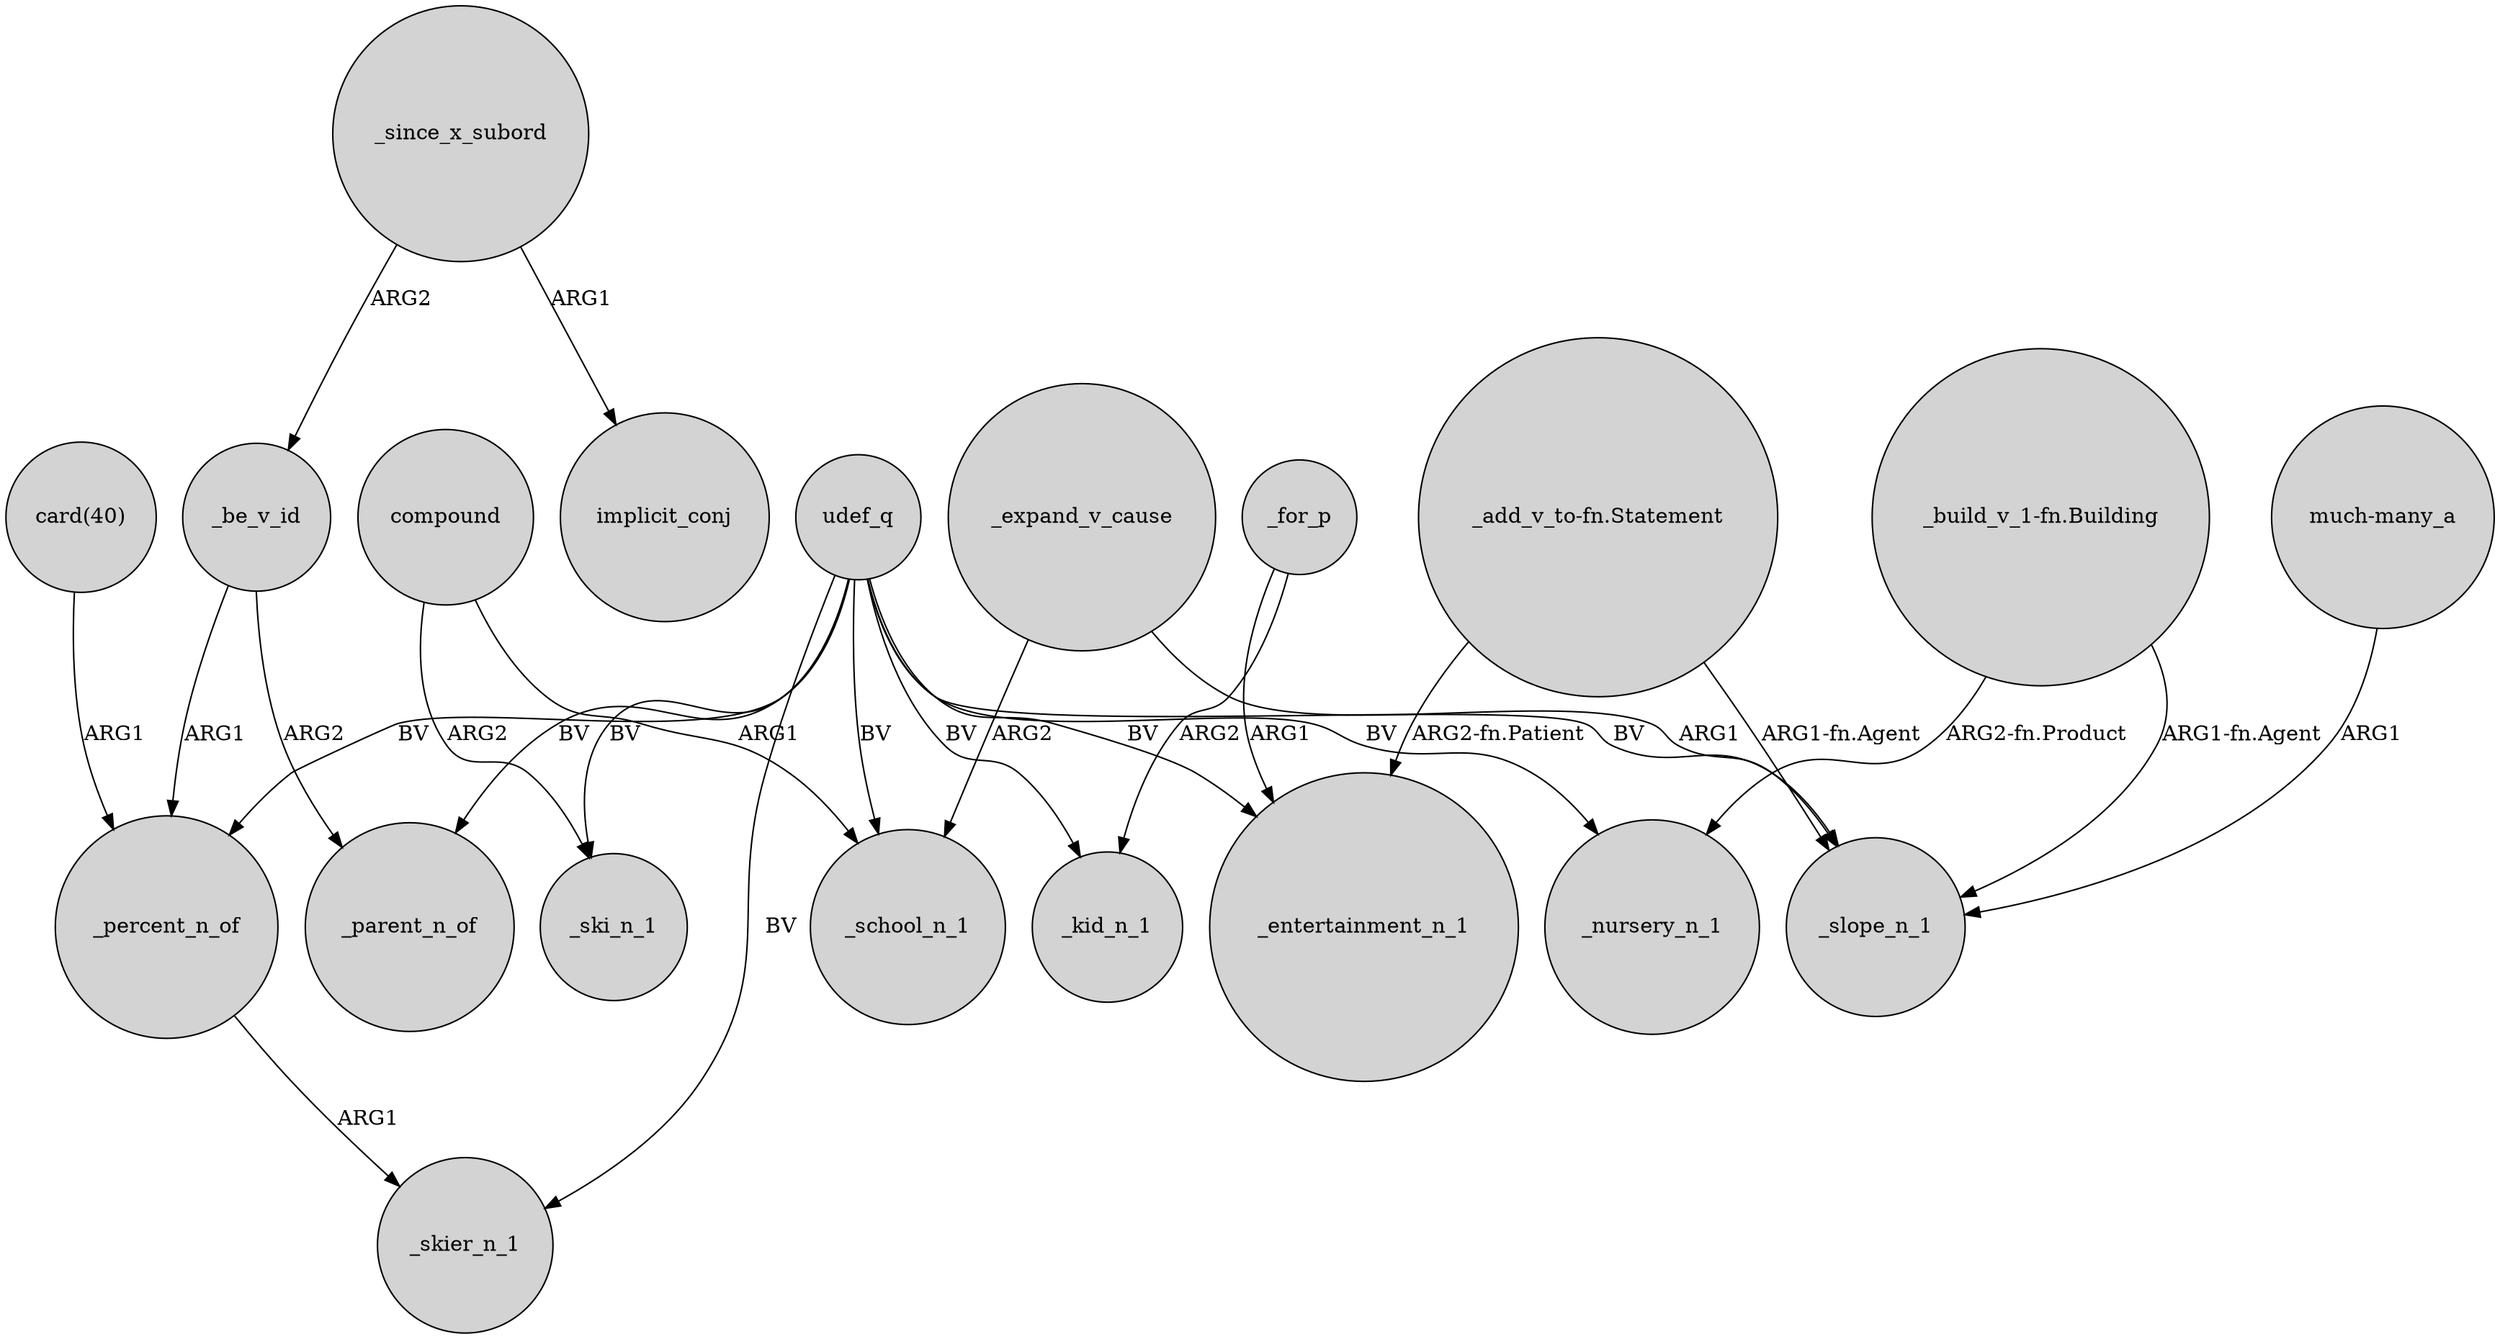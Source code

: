 digraph {
	node [shape=circle style=filled]
	udef_q -> _parent_n_of [label=BV]
	udef_q -> _kid_n_1 [label=BV]
	"card(40)" -> _percent_n_of [label=ARG1]
	compound -> _school_n_1 [label=ARG1]
	_expand_v_cause -> _school_n_1 [label=ARG2]
	_for_p -> _kid_n_1 [label=ARG2]
	udef_q -> _skier_n_1 [label=BV]
	udef_q -> _ski_n_1 [label=BV]
	udef_q -> _entertainment_n_1 [label=BV]
	_be_v_id -> _percent_n_of [label=ARG1]
	"_add_v_to-fn.Statement" -> _slope_n_1 [label="ARG1-fn.Agent"]
	"_build_v_1-fn.Building" -> _nursery_n_1 [label="ARG2-fn.Product"]
	_be_v_id -> _parent_n_of [label=ARG2]
	"much-many_a" -> _slope_n_1 [label=ARG1]
	_since_x_subord -> _be_v_id [label=ARG2]
	udef_q -> _slope_n_1 [label=BV]
	"_build_v_1-fn.Building" -> _slope_n_1 [label="ARG1-fn.Agent"]
	"_add_v_to-fn.Statement" -> _entertainment_n_1 [label="ARG2-fn.Patient"]
	_for_p -> _entertainment_n_1 [label=ARG1]
	_since_x_subord -> implicit_conj [label=ARG1]
	udef_q -> _percent_n_of [label=BV]
	udef_q -> _nursery_n_1 [label=BV]
	udef_q -> _school_n_1 [label=BV]
	compound -> _ski_n_1 [label=ARG2]
	_expand_v_cause -> _slope_n_1 [label=ARG1]
	_percent_n_of -> _skier_n_1 [label=ARG1]
}
